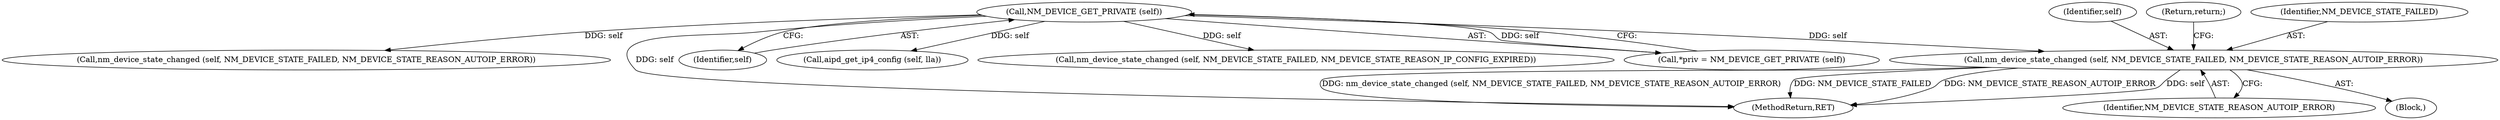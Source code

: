 digraph "0_NetworkManager_d5fc88e573fa58b93034b04d35a2454f5d28cad9@pointer" {
"1004126" [label="(Call,nm_device_state_changed (self, NM_DEVICE_STATE_FAILED, NM_DEVICE_STATE_REASON_AUTOIP_ERROR))"];
"1004046" [label="(Call,NM_DEVICE_GET_PRIVATE (self))"];
"1004127" [label="(Identifier,self)"];
"1004044" [label="(Call,*priv = NM_DEVICE_GET_PRIVATE (self))"];
"1004110" [label="(Call,nm_device_state_changed (self, NM_DEVICE_STATE_FAILED, NM_DEVICE_STATE_REASON_AUTOIP_ERROR))"];
"1004046" [label="(Call,NM_DEVICE_GET_PRIVATE (self))"];
"1004129" [label="(Identifier,NM_DEVICE_STATE_REASON_AUTOIP_ERROR)"];
"1004130" [label="(Return,return;)"];
"1007368" [label="(MethodReturn,RET)"];
"1004047" [label="(Identifier,self)"];
"1004128" [label="(Identifier,NM_DEVICE_STATE_FAILED)"];
"1004133" [label="(Call,aipd_get_ip4_config (self, lla))"];
"1004121" [label="(Block,)"];
"1004126" [label="(Call,nm_device_state_changed (self, NM_DEVICE_STATE_FAILED, NM_DEVICE_STATE_REASON_AUTOIP_ERROR))"];
"1004196" [label="(Call,nm_device_state_changed (self, NM_DEVICE_STATE_FAILED, NM_DEVICE_STATE_REASON_IP_CONFIG_EXPIRED))"];
"1004126" -> "1004121"  [label="AST: "];
"1004126" -> "1004129"  [label="CFG: "];
"1004127" -> "1004126"  [label="AST: "];
"1004128" -> "1004126"  [label="AST: "];
"1004129" -> "1004126"  [label="AST: "];
"1004130" -> "1004126"  [label="CFG: "];
"1004126" -> "1007368"  [label="DDG: nm_device_state_changed (self, NM_DEVICE_STATE_FAILED, NM_DEVICE_STATE_REASON_AUTOIP_ERROR)"];
"1004126" -> "1007368"  [label="DDG: NM_DEVICE_STATE_FAILED"];
"1004126" -> "1007368"  [label="DDG: NM_DEVICE_STATE_REASON_AUTOIP_ERROR"];
"1004126" -> "1007368"  [label="DDG: self"];
"1004046" -> "1004126"  [label="DDG: self"];
"1004046" -> "1004044"  [label="AST: "];
"1004046" -> "1004047"  [label="CFG: "];
"1004047" -> "1004046"  [label="AST: "];
"1004044" -> "1004046"  [label="CFG: "];
"1004046" -> "1007368"  [label="DDG: self"];
"1004046" -> "1004044"  [label="DDG: self"];
"1004046" -> "1004110"  [label="DDG: self"];
"1004046" -> "1004133"  [label="DDG: self"];
"1004046" -> "1004196"  [label="DDG: self"];
}
